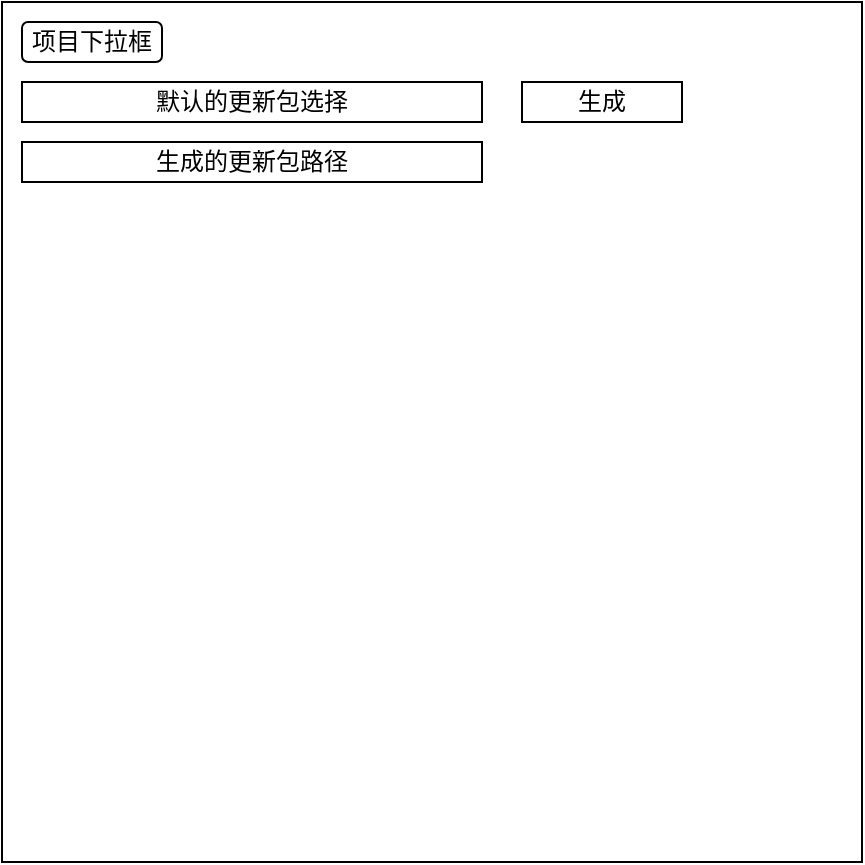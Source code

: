 <mxfile>
    <diagram id="oQPx3krlLzihS0a8xovu" name="第 1 页">
        <mxGraphModel dx="466" dy="614" grid="1" gridSize="10" guides="1" tooltips="1" connect="1" arrows="1" fold="1" page="1" pageScale="1" pageWidth="827" pageHeight="1169" math="0" shadow="0">
            <root>
                <mxCell id="0"/>
                <mxCell id="1" parent="0"/>
                <mxCell id="2" value="" style="whiteSpace=wrap;html=1;aspect=fixed;" vertex="1" parent="1">
                    <mxGeometry x="20" y="40" width="430" height="430" as="geometry"/>
                </mxCell>
                <mxCell id="3" value="项目下拉框" style="rounded=1;whiteSpace=wrap;html=1;" vertex="1" parent="1">
                    <mxGeometry x="30" y="50" width="70" height="20" as="geometry"/>
                </mxCell>
                <mxCell id="4" value="默认的更新包选择" style="rounded=0;whiteSpace=wrap;html=1;" vertex="1" parent="1">
                    <mxGeometry x="30" y="80" width="230" height="20" as="geometry"/>
                </mxCell>
                <mxCell id="5" value="生成" style="rounded=0;whiteSpace=wrap;html=1;" vertex="1" parent="1">
                    <mxGeometry x="280" y="80" width="80" height="20" as="geometry"/>
                </mxCell>
                <mxCell id="9" value="生成的更新包路径" style="rounded=0;whiteSpace=wrap;html=1;" vertex="1" parent="1">
                    <mxGeometry x="30" y="110" width="230" height="20" as="geometry"/>
                </mxCell>
            </root>
        </mxGraphModel>
    </diagram>
</mxfile>